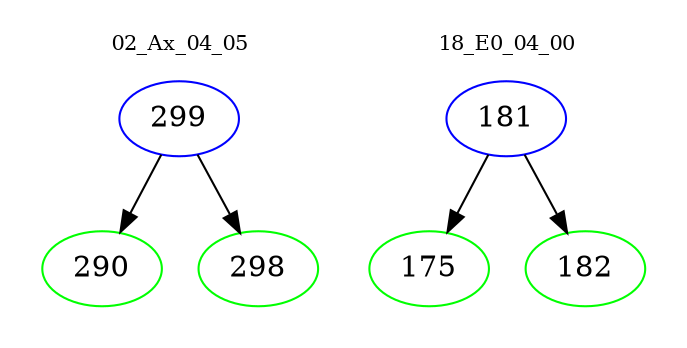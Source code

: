 digraph{
subgraph cluster_0 {
color = white
label = "02_Ax_04_05";
fontsize=10;
T0_299 [label="299", color="blue"]
T0_299 -> T0_290 [color="black"]
T0_290 [label="290", color="green"]
T0_299 -> T0_298 [color="black"]
T0_298 [label="298", color="green"]
}
subgraph cluster_1 {
color = white
label = "18_E0_04_00";
fontsize=10;
T1_181 [label="181", color="blue"]
T1_181 -> T1_175 [color="black"]
T1_175 [label="175", color="green"]
T1_181 -> T1_182 [color="black"]
T1_182 [label="182", color="green"]
}
}
